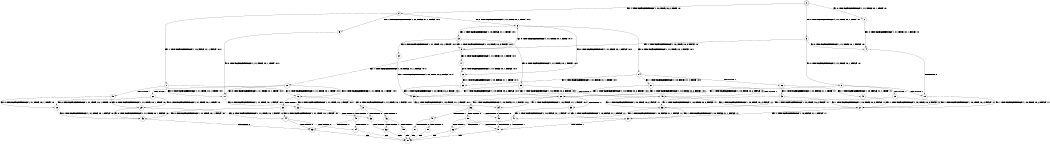 digraph BCG {
size = "7, 10.5";
center = TRUE;
node [shape = circle];
0 [peripheries = 2];
0 -> 1 [label = "EX !0 !ATOMIC_EXCH_BRANCH (1, +1, TRUE, +0, 1, TRUE) !:0:"];
0 -> 2 [label = "EX !1 !ATOMIC_EXCH_BRANCH (1, +0, TRUE, +0, 2, TRUE) !:0:"];
0 -> 3 [label = "EX !0 !ATOMIC_EXCH_BRANCH (1, +1, TRUE, +0, 1, TRUE) !:0:"];
1 -> 4 [label = "EX !0 !ATOMIC_EXCH_BRANCH (1, +1, TRUE, +0, 1, FALSE) !:0:"];
2 -> 5 [label = "EX !1 !ATOMIC_EXCH_BRANCH (1, +0, FALSE, +1, 1, FALSE) !:0:1:"];
2 -> 6 [label = "EX !0 !ATOMIC_EXCH_BRANCH (1, +1, TRUE, +0, 1, TRUE) !:0:1:"];
2 -> 7 [label = "EX !1 !ATOMIC_EXCH_BRANCH (1, +0, FALSE, +1, 1, FALSE) !:0:1:"];
3 -> 4 [label = "EX !0 !ATOMIC_EXCH_BRANCH (1, +1, TRUE, +0, 1, FALSE) !:0:"];
3 -> 8 [label = "EX !1 !ATOMIC_EXCH_BRANCH (1, +0, TRUE, +0, 2, FALSE) !:0:"];
3 -> 9 [label = "EX !0 !ATOMIC_EXCH_BRANCH (1, +1, TRUE, +0, 1, FALSE) !:0:"];
4 -> 10 [label = "TERMINATE !0"];
5 -> 11 [label = "EX !0 !ATOMIC_EXCH_BRANCH (1, +1, TRUE, +0, 1, TRUE) !:0:1:"];
6 -> 12 [label = "EX !0 !ATOMIC_EXCH_BRANCH (1, +1, TRUE, +0, 1, FALSE) !:0:1:"];
6 -> 13 [label = "EX !1 !ATOMIC_EXCH_BRANCH (1, +0, FALSE, +1, 1, TRUE) !:0:1:"];
6 -> 14 [label = "EX !0 !ATOMIC_EXCH_BRANCH (1, +1, TRUE, +0, 1, FALSE) !:0:1:"];
7 -> 11 [label = "EX !0 !ATOMIC_EXCH_BRANCH (1, +1, TRUE, +0, 1, TRUE) !:0:1:"];
7 -> 15 [label = "TERMINATE !1"];
7 -> 16 [label = "EX !0 !ATOMIC_EXCH_BRANCH (1, +1, TRUE, +0, 1, TRUE) !:0:1:"];
8 -> 17 [label = "EX !0 !ATOMIC_EXCH_BRANCH (1, +1, TRUE, +0, 1, TRUE) !:0:1:"];
8 -> 18 [label = "EX !1 !ATOMIC_EXCH_BRANCH (1, +0, FALSE, +1, 1, FALSE) !:0:1:"];
8 -> 6 [label = "EX !0 !ATOMIC_EXCH_BRANCH (1, +1, TRUE, +0, 1, TRUE) !:0:1:"];
9 -> 10 [label = "TERMINATE !0"];
9 -> 19 [label = "TERMINATE !0"];
9 -> 20 [label = "EX !1 !ATOMIC_EXCH_BRANCH (1, +0, TRUE, +0, 2, FALSE) !:0:"];
10 -> 21 [label = "EX !1 !ATOMIC_EXCH_BRANCH (1, +0, TRUE, +0, 2, FALSE) !:1:"];
11 -> 22 [label = "EX !0 !ATOMIC_EXCH_BRANCH (1, +1, TRUE, +0, 1, FALSE) !:0:1:"];
12 -> 23 [label = "EX !1 !ATOMIC_EXCH_BRANCH (1, +0, FALSE, +1, 1, TRUE) !:0:1:"];
13 -> 24 [label = "EX !0 !ATOMIC_EXCH_BRANCH (1, +1, TRUE, +0, 1, FALSE) !:0:1:"];
13 -> 8 [label = "EX !1 !ATOMIC_EXCH_BRANCH (1, +0, TRUE, +0, 2, FALSE) !:0:1:"];
13 -> 25 [label = "EX !0 !ATOMIC_EXCH_BRANCH (1, +1, TRUE, +0, 1, FALSE) !:0:1:"];
14 -> 23 [label = "EX !1 !ATOMIC_EXCH_BRANCH (1, +0, FALSE, +1, 1, TRUE) !:0:1:"];
14 -> 26 [label = "TERMINATE !0"];
14 -> 27 [label = "EX !1 !ATOMIC_EXCH_BRANCH (1, +0, FALSE, +1, 1, TRUE) !:0:1:"];
15 -> 28 [label = "EX !0 !ATOMIC_EXCH_BRANCH (1, +1, TRUE, +0, 1, TRUE) !:0:"];
15 -> 29 [label = "EX !0 !ATOMIC_EXCH_BRANCH (1, +1, TRUE, +0, 1, TRUE) !:0:"];
16 -> 22 [label = "EX !0 !ATOMIC_EXCH_BRANCH (1, +1, TRUE, +0, 1, FALSE) !:0:1:"];
16 -> 30 [label = "TERMINATE !1"];
16 -> 31 [label = "EX !0 !ATOMIC_EXCH_BRANCH (1, +1, TRUE, +0, 1, FALSE) !:0:1:"];
17 -> 12 [label = "EX !0 !ATOMIC_EXCH_BRANCH (1, +1, TRUE, +0, 1, FALSE) !:0:1:"];
18 -> 11 [label = "EX !0 !ATOMIC_EXCH_BRANCH (1, +1, TRUE, +0, 1, TRUE) !:0:1:"];
18 -> 32 [label = "TERMINATE !1"];
18 -> 16 [label = "EX !0 !ATOMIC_EXCH_BRANCH (1, +1, TRUE, +0, 1, TRUE) !:0:1:"];
19 -> 21 [label = "EX !1 !ATOMIC_EXCH_BRANCH (1, +0, TRUE, +0, 2, FALSE) !:1:"];
19 -> 33 [label = "EX !1 !ATOMIC_EXCH_BRANCH (1, +0, TRUE, +0, 2, FALSE) !:1:"];
20 -> 34 [label = "EX !1 !ATOMIC_EXCH_BRANCH (1, +0, FALSE, +1, 1, FALSE) !:0:1:"];
20 -> 35 [label = "TERMINATE !0"];
20 -> 36 [label = "EX !1 !ATOMIC_EXCH_BRANCH (1, +0, FALSE, +1, 1, FALSE) !:0:1:"];
21 -> 37 [label = "EX !1 !ATOMIC_EXCH_BRANCH (1, +0, FALSE, +1, 1, FALSE) !:1:"];
22 -> 38 [label = "TERMINATE !0"];
23 -> 39 [label = "EX !1 !ATOMIC_EXCH_BRANCH (1, +0, TRUE, +0, 2, FALSE) !:0:1:"];
24 -> 39 [label = "EX !1 !ATOMIC_EXCH_BRANCH (1, +0, TRUE, +0, 2, FALSE) !:0:1:"];
25 -> 39 [label = "EX !1 !ATOMIC_EXCH_BRANCH (1, +0, TRUE, +0, 2, FALSE) !:0:1:"];
25 -> 40 [label = "TERMINATE !0"];
25 -> 20 [label = "EX !1 !ATOMIC_EXCH_BRANCH (1, +0, TRUE, +0, 2, FALSE) !:0:1:"];
26 -> 41 [label = "EX !1 !ATOMIC_EXCH_BRANCH (1, +0, FALSE, +1, 1, TRUE) !:1:"];
26 -> 42 [label = "EX !1 !ATOMIC_EXCH_BRANCH (1, +0, FALSE, +1, 1, TRUE) !:1:"];
27 -> 39 [label = "EX !1 !ATOMIC_EXCH_BRANCH (1, +0, TRUE, +0, 2, FALSE) !:0:1:"];
27 -> 40 [label = "TERMINATE !0"];
27 -> 20 [label = "EX !1 !ATOMIC_EXCH_BRANCH (1, +0, TRUE, +0, 2, FALSE) !:0:1:"];
28 -> 43 [label = "EX !0 !ATOMIC_EXCH_BRANCH (1, +1, TRUE, +0, 1, FALSE) !:0:"];
29 -> 43 [label = "EX !0 !ATOMIC_EXCH_BRANCH (1, +1, TRUE, +0, 1, FALSE) !:0:"];
29 -> 44 [label = "EX !0 !ATOMIC_EXCH_BRANCH (1, +1, TRUE, +0, 1, FALSE) !:0:"];
30 -> 43 [label = "EX !0 !ATOMIC_EXCH_BRANCH (1, +1, TRUE, +0, 1, FALSE) !:0:"];
30 -> 44 [label = "EX !0 !ATOMIC_EXCH_BRANCH (1, +1, TRUE, +0, 1, FALSE) !:0:"];
31 -> 38 [label = "TERMINATE !0"];
31 -> 45 [label = "TERMINATE !1"];
31 -> 46 [label = "TERMINATE !0"];
32 -> 28 [label = "EX !0 !ATOMIC_EXCH_BRANCH (1, +1, TRUE, +0, 1, TRUE) !:0:"];
32 -> 29 [label = "EX !0 !ATOMIC_EXCH_BRANCH (1, +1, TRUE, +0, 1, TRUE) !:0:"];
33 -> 37 [label = "EX !1 !ATOMIC_EXCH_BRANCH (1, +0, FALSE, +1, 1, FALSE) !:1:"];
33 -> 47 [label = "EX !1 !ATOMIC_EXCH_BRANCH (1, +0, FALSE, +1, 1, FALSE) !:1:"];
34 -> 48 [label = "TERMINATE !0"];
35 -> 37 [label = "EX !1 !ATOMIC_EXCH_BRANCH (1, +0, FALSE, +1, 1, FALSE) !:1:"];
35 -> 47 [label = "EX !1 !ATOMIC_EXCH_BRANCH (1, +0, FALSE, +1, 1, FALSE) !:1:"];
36 -> 48 [label = "TERMINATE !0"];
36 -> 49 [label = "TERMINATE !1"];
36 -> 50 [label = "TERMINATE !0"];
37 -> 51 [label = "TERMINATE !1"];
38 -> 52 [label = "TERMINATE !1"];
39 -> 34 [label = "EX !1 !ATOMIC_EXCH_BRANCH (1, +0, FALSE, +1, 1, FALSE) !:0:1:"];
40 -> 21 [label = "EX !1 !ATOMIC_EXCH_BRANCH (1, +0, TRUE, +0, 2, FALSE) !:1:"];
40 -> 33 [label = "EX !1 !ATOMIC_EXCH_BRANCH (1, +0, TRUE, +0, 2, FALSE) !:1:"];
41 -> 21 [label = "EX !1 !ATOMIC_EXCH_BRANCH (1, +0, TRUE, +0, 2, FALSE) !:1:"];
42 -> 21 [label = "EX !1 !ATOMIC_EXCH_BRANCH (1, +0, TRUE, +0, 2, FALSE) !:1:"];
42 -> 33 [label = "EX !1 !ATOMIC_EXCH_BRANCH (1, +0, TRUE, +0, 2, FALSE) !:1:"];
43 -> 53 [label = "TERMINATE !0"];
44 -> 53 [label = "TERMINATE !0"];
44 -> 54 [label = "TERMINATE !0"];
45 -> 53 [label = "TERMINATE !0"];
45 -> 54 [label = "TERMINATE !0"];
46 -> 52 [label = "TERMINATE !1"];
46 -> 55 [label = "TERMINATE !1"];
47 -> 51 [label = "TERMINATE !1"];
47 -> 56 [label = "TERMINATE !1"];
48 -> 51 [label = "TERMINATE !1"];
49 -> 57 [label = "TERMINATE !0"];
49 -> 58 [label = "TERMINATE !0"];
50 -> 51 [label = "TERMINATE !1"];
50 -> 56 [label = "TERMINATE !1"];
51 -> 59 [label = "exit"];
52 -> 59 [label = "exit"];
53 -> 59 [label = "exit"];
54 -> 59 [label = "exit"];
55 -> 59 [label = "exit"];
56 -> 59 [label = "exit"];
57 -> 59 [label = "exit"];
58 -> 59 [label = "exit"];
}
